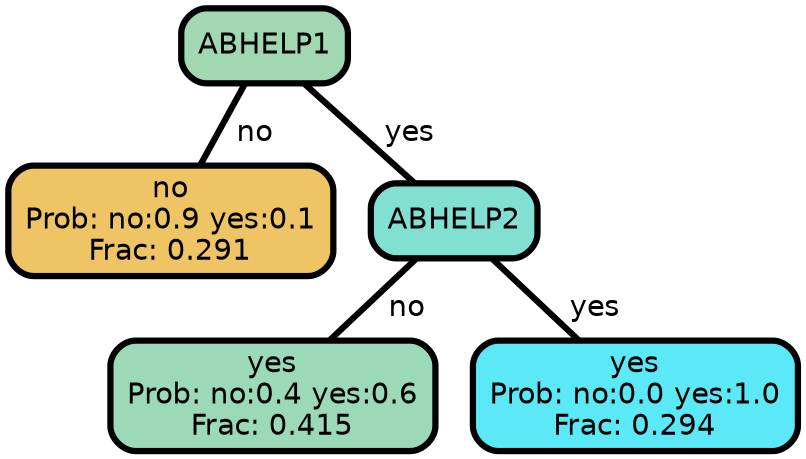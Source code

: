 graph Tree {
node [shape=box, style="filled, rounded",color="black",penwidth="3",fontcolor="black",                 fontname=helvetica] ;
graph [ranksep="0 equally", splines=straight,                 bgcolor=transparent, dpi=200] ;
edge [fontname=helvetica, color=black] ;
0 [label="no
Prob: no:0.9 yes:0.1
Frac: 0.291", fillcolor="#efc464"] ;
1 [label="ABHELP1", fillcolor="#a1d8b2"] ;
2 [label="yes
Prob: no:0.4 yes:0.6
Frac: 0.415", fillcolor="#9bd9b8"] ;
3 [label="ABHELP2", fillcolor="#81e0d2"] ;
4 [label="yes
Prob: no:0.0 yes:1.0
Frac: 0.294", fillcolor="#5be9f8"] ;
1 -- 0 [label=" no",penwidth=3] ;
1 -- 3 [label=" yes",penwidth=3] ;
3 -- 2 [label=" no",penwidth=3] ;
3 -- 4 [label=" yes",penwidth=3] ;
{rank = same;}}